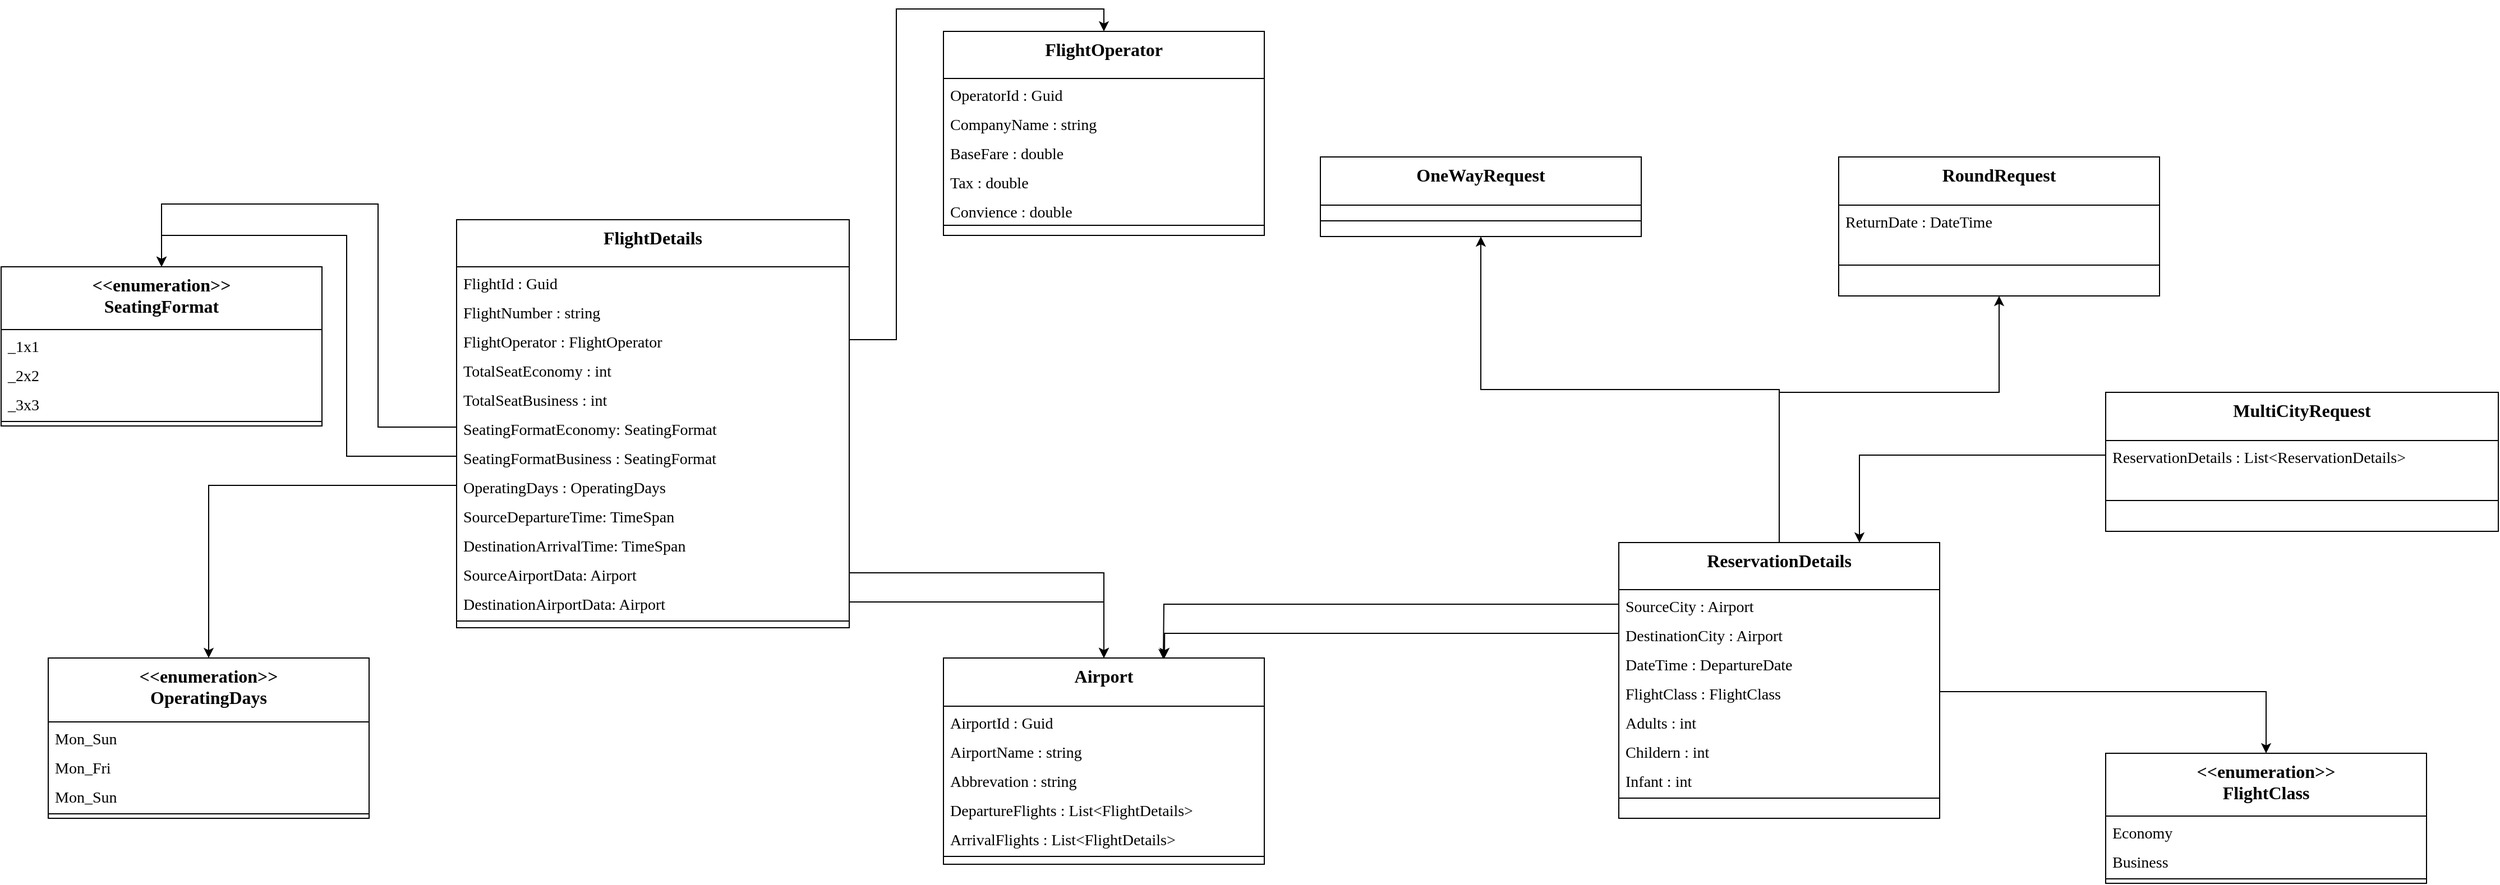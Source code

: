<mxfile version="15.8.9" type="device"><diagram id="C5RBs43oDa-KdzZeNtuy" name="Page-1"><mxGraphModel dx="2831" dy="804" grid="1" gridSize="14" guides="1" tooltips="1" connect="1" arrows="1" fold="1" page="1" pageScale="1" pageWidth="1169" pageHeight="827" math="0" shadow="0"><root><mxCell id="WIyWlLk6GJQsqaUBKTNV-0"/><mxCell id="WIyWlLk6GJQsqaUBKTNV-1" parent="WIyWlLk6GJQsqaUBKTNV-0"/><mxCell id="zkfFHV4jXpPFQw0GAbJ--13" value="Airport" style="swimlane;fontStyle=1;align=center;verticalAlign=top;childLayout=stackLayout;horizontal=1;startSize=43;horizontalStack=0;resizeParent=1;resizeLast=0;collapsible=1;marginBottom=0;rounded=0;shadow=0;strokeWidth=1;fontSize=16;fontFamily=Verdana;" parent="WIyWlLk6GJQsqaUBKTNV-1" vertex="1"><mxGeometry x="-308" y="601" width="286" height="184" as="geometry"><mxRectangle x="340" y="380" width="170" height="26" as="alternateBounds"/></mxGeometry></mxCell><mxCell id="zkfFHV4jXpPFQw0GAbJ--14" value="AirportId : Guid" style="text;align=left;verticalAlign=top;spacingLeft=4;spacingRight=4;overflow=hidden;rotatable=0;points=[[0,0.5],[1,0.5]];portConstraint=eastwest;fontFamily=Verdana;fontSize=14;" parent="zkfFHV4jXpPFQw0GAbJ--13" vertex="1"><mxGeometry y="43" width="286" height="26" as="geometry"/></mxCell><mxCell id="BqpuxKMjxT7AnGcSJxps-3" value="AirportName : string" style="text;align=left;verticalAlign=top;spacingLeft=4;spacingRight=4;overflow=hidden;rotatable=0;points=[[0,0.5],[1,0.5]];portConstraint=eastwest;fontFamily=Verdana;fontSize=14;" vertex="1" parent="zkfFHV4jXpPFQw0GAbJ--13"><mxGeometry y="69" width="286" height="26" as="geometry"/></mxCell><mxCell id="BqpuxKMjxT7AnGcSJxps-4" value="Abbrevation : string" style="text;align=left;verticalAlign=top;spacingLeft=4;spacingRight=4;overflow=hidden;rotatable=0;points=[[0,0.5],[1,0.5]];portConstraint=eastwest;fontFamily=Verdana;fontSize=14;" vertex="1" parent="zkfFHV4jXpPFQw0GAbJ--13"><mxGeometry y="95" width="286" height="26" as="geometry"/></mxCell><mxCell id="BqpuxKMjxT7AnGcSJxps-2" value="DepartureFlights : List&lt;FlightDetails&gt;" style="text;align=left;verticalAlign=top;spacingLeft=4;spacingRight=4;overflow=hidden;rotatable=0;points=[[0,0.5],[1,0.5]];portConstraint=eastwest;fontFamily=Verdana;fontSize=14;" vertex="1" parent="zkfFHV4jXpPFQw0GAbJ--13"><mxGeometry y="121" width="286" height="26" as="geometry"/></mxCell><mxCell id="BqpuxKMjxT7AnGcSJxps-5" value="ArrivalFlights : List&lt;FlightDetails&gt;" style="text;align=left;verticalAlign=top;spacingLeft=4;spacingRight=4;overflow=hidden;rotatable=0;points=[[0,0.5],[1,0.5]];portConstraint=eastwest;fontFamily=Verdana;fontSize=14;" vertex="1" parent="zkfFHV4jXpPFQw0GAbJ--13"><mxGeometry y="147" width="286" height="26" as="geometry"/></mxCell><mxCell id="zkfFHV4jXpPFQw0GAbJ--15" value="" style="line;html=1;strokeWidth=1;align=left;verticalAlign=middle;spacingTop=-1;spacingLeft=3;spacingRight=3;rotatable=0;labelPosition=right;points=[];portConstraint=eastwest;fontFamily=Verdana;" parent="zkfFHV4jXpPFQw0GAbJ--13" vertex="1"><mxGeometry y="173" width="286" height="8" as="geometry"/></mxCell><mxCell id="BqpuxKMjxT7AnGcSJxps-6" value="FlightDetails" style="swimlane;fontStyle=1;align=center;verticalAlign=top;childLayout=stackLayout;horizontal=1;startSize=42;horizontalStack=0;resizeParent=1;resizeLast=0;collapsible=1;marginBottom=0;rounded=0;shadow=0;strokeWidth=1;fontSize=16;fontFamily=Verdana;" vertex="1" parent="WIyWlLk6GJQsqaUBKTNV-1"><mxGeometry x="-742" y="210" width="350" height="364" as="geometry"><mxRectangle x="340" y="380" width="170" height="26" as="alternateBounds"/></mxGeometry></mxCell><mxCell id="BqpuxKMjxT7AnGcSJxps-7" value="FlightId : Guid" style="text;align=left;verticalAlign=top;spacingLeft=4;spacingRight=4;overflow=hidden;rotatable=0;points=[[0,0.5],[1,0.5]];portConstraint=eastwest;fontFamily=Verdana;fontSize=14;" vertex="1" parent="BqpuxKMjxT7AnGcSJxps-6"><mxGeometry y="42" width="350" height="26" as="geometry"/></mxCell><mxCell id="BqpuxKMjxT7AnGcSJxps-8" value="FlightNumber : string" style="text;align=left;verticalAlign=top;spacingLeft=4;spacingRight=4;overflow=hidden;rotatable=0;points=[[0,0.5],[1,0.5]];portConstraint=eastwest;fontFamily=Verdana;fontSize=14;" vertex="1" parent="BqpuxKMjxT7AnGcSJxps-6"><mxGeometry y="68" width="350" height="26" as="geometry"/></mxCell><mxCell id="BqpuxKMjxT7AnGcSJxps-33" value="FlightOperator : FlightOperator" style="text;align=left;verticalAlign=top;spacingLeft=4;spacingRight=4;overflow=hidden;rotatable=0;points=[[0,0.5],[1,0.5]];portConstraint=eastwest;fontFamily=Verdana;fontSize=14;" vertex="1" parent="BqpuxKMjxT7AnGcSJxps-6"><mxGeometry y="94" width="350" height="26" as="geometry"/></mxCell><mxCell id="BqpuxKMjxT7AnGcSJxps-9" value="TotalSeatEconomy : int" style="text;align=left;verticalAlign=top;spacingLeft=4;spacingRight=4;overflow=hidden;rotatable=0;points=[[0,0.5],[1,0.5]];portConstraint=eastwest;fontFamily=Verdana;fontSize=14;" vertex="1" parent="BqpuxKMjxT7AnGcSJxps-6"><mxGeometry y="120" width="350" height="26" as="geometry"/></mxCell><mxCell id="BqpuxKMjxT7AnGcSJxps-14" value="TotalSeatBusiness : int" style="text;align=left;verticalAlign=top;spacingLeft=4;spacingRight=4;overflow=hidden;rotatable=0;points=[[0,0.5],[1,0.5]];portConstraint=eastwest;fontFamily=Verdana;fontSize=14;" vertex="1" parent="BqpuxKMjxT7AnGcSJxps-6"><mxGeometry y="146" width="350" height="26" as="geometry"/></mxCell><mxCell id="BqpuxKMjxT7AnGcSJxps-11" value="SeatingFormatEconomy: SeatingFormat" style="text;align=left;verticalAlign=top;spacingLeft=4;spacingRight=4;overflow=hidden;rotatable=0;points=[[0,0.5],[1,0.5]];portConstraint=eastwest;fontFamily=Verdana;fontSize=14;" vertex="1" parent="BqpuxKMjxT7AnGcSJxps-6"><mxGeometry y="172" width="350" height="26" as="geometry"/></mxCell><mxCell id="BqpuxKMjxT7AnGcSJxps-15" value="SeatingFormatBusiness : SeatingFormat" style="text;align=left;verticalAlign=top;spacingLeft=4;spacingRight=4;overflow=hidden;rotatable=0;points=[[0,0.5],[1,0.5]];portConstraint=eastwest;fontFamily=Verdana;fontSize=14;" vertex="1" parent="BqpuxKMjxT7AnGcSJxps-6"><mxGeometry y="198" width="350" height="26" as="geometry"/></mxCell><mxCell id="BqpuxKMjxT7AnGcSJxps-13" value="OperatingDays : OperatingDays" style="text;align=left;verticalAlign=top;spacingLeft=4;spacingRight=4;overflow=hidden;rotatable=0;points=[[0,0.5],[1,0.5]];portConstraint=eastwest;fontFamily=Verdana;fontSize=14;" vertex="1" parent="BqpuxKMjxT7AnGcSJxps-6"><mxGeometry y="224" width="350" height="26" as="geometry"/></mxCell><mxCell id="BqpuxKMjxT7AnGcSJxps-16" value="SourceDepartureTime: TimeSpan" style="text;align=left;verticalAlign=top;spacingLeft=4;spacingRight=4;overflow=hidden;rotatable=0;points=[[0,0.5],[1,0.5]];portConstraint=eastwest;fontFamily=Verdana;fontSize=14;" vertex="1" parent="BqpuxKMjxT7AnGcSJxps-6"><mxGeometry y="250" width="350" height="26" as="geometry"/></mxCell><mxCell id="BqpuxKMjxT7AnGcSJxps-17" value="DestinationArrivalTime: TimeSpan" style="text;align=left;verticalAlign=top;spacingLeft=4;spacingRight=4;overflow=hidden;rotatable=0;points=[[0,0.5],[1,0.5]];portConstraint=eastwest;fontFamily=Verdana;fontSize=14;" vertex="1" parent="BqpuxKMjxT7AnGcSJxps-6"><mxGeometry y="276" width="350" height="26" as="geometry"/></mxCell><mxCell id="BqpuxKMjxT7AnGcSJxps-18" value="SourceAirportData: Airport" style="text;align=left;verticalAlign=top;spacingLeft=4;spacingRight=4;overflow=hidden;rotatable=0;points=[[0,0.5],[1,0.5]];portConstraint=eastwest;fontFamily=Verdana;fontSize=14;" vertex="1" parent="BqpuxKMjxT7AnGcSJxps-6"><mxGeometry y="302" width="350" height="26" as="geometry"/></mxCell><mxCell id="BqpuxKMjxT7AnGcSJxps-19" value="DestinationAirportData: Airport" style="text;align=left;verticalAlign=top;spacingLeft=4;spacingRight=4;overflow=hidden;rotatable=0;points=[[0,0.5],[1,0.5]];portConstraint=eastwest;fontFamily=Verdana;fontSize=14;" vertex="1" parent="BqpuxKMjxT7AnGcSJxps-6"><mxGeometry y="328" width="350" height="26" as="geometry"/></mxCell><mxCell id="BqpuxKMjxT7AnGcSJxps-12" value="" style="line;html=1;strokeWidth=1;align=left;verticalAlign=middle;spacingTop=-1;spacingLeft=3;spacingRight=3;rotatable=0;labelPosition=right;points=[];portConstraint=eastwest;fontFamily=Verdana;" vertex="1" parent="BqpuxKMjxT7AnGcSJxps-6"><mxGeometry y="354" width="350" height="8" as="geometry"/></mxCell><mxCell id="BqpuxKMjxT7AnGcSJxps-20" value="FlightOperator" style="swimlane;fontStyle=1;align=center;verticalAlign=top;childLayout=stackLayout;horizontal=1;startSize=42;horizontalStack=0;resizeParent=1;resizeLast=0;collapsible=1;marginBottom=0;rounded=0;shadow=0;strokeWidth=1;fontSize=16;fontFamily=Verdana;" vertex="1" parent="WIyWlLk6GJQsqaUBKTNV-1"><mxGeometry x="-308" y="42" width="286" height="182" as="geometry"><mxRectangle x="340" y="380" width="170" height="26" as="alternateBounds"/></mxGeometry></mxCell><mxCell id="BqpuxKMjxT7AnGcSJxps-21" value="OperatorId : Guid" style="text;align=left;verticalAlign=top;spacingLeft=4;spacingRight=4;overflow=hidden;rotatable=0;points=[[0,0.5],[1,0.5]];portConstraint=eastwest;fontFamily=Verdana;fontSize=14;" vertex="1" parent="BqpuxKMjxT7AnGcSJxps-20"><mxGeometry y="42" width="286" height="26" as="geometry"/></mxCell><mxCell id="BqpuxKMjxT7AnGcSJxps-22" value="CompanyName : string" style="text;align=left;verticalAlign=top;spacingLeft=4;spacingRight=4;overflow=hidden;rotatable=0;points=[[0,0.5],[1,0.5]];portConstraint=eastwest;fontFamily=Verdana;fontSize=14;" vertex="1" parent="BqpuxKMjxT7AnGcSJxps-20"><mxGeometry y="68" width="286" height="26" as="geometry"/></mxCell><mxCell id="BqpuxKMjxT7AnGcSJxps-23" value="BaseFare : double" style="text;align=left;verticalAlign=top;spacingLeft=4;spacingRight=4;overflow=hidden;rotatable=0;points=[[0,0.5],[1,0.5]];portConstraint=eastwest;fontFamily=Verdana;fontSize=14;" vertex="1" parent="BqpuxKMjxT7AnGcSJxps-20"><mxGeometry y="94" width="286" height="26" as="geometry"/></mxCell><mxCell id="BqpuxKMjxT7AnGcSJxps-30" value="Tax : double" style="text;align=left;verticalAlign=top;spacingLeft=4;spacingRight=4;overflow=hidden;rotatable=0;points=[[0,0.5],[1,0.5]];portConstraint=eastwest;fontFamily=Verdana;fontSize=14;" vertex="1" parent="BqpuxKMjxT7AnGcSJxps-20"><mxGeometry y="120" width="286" height="26" as="geometry"/></mxCell><mxCell id="BqpuxKMjxT7AnGcSJxps-31" value="Convience : double" style="text;align=left;verticalAlign=top;spacingLeft=4;spacingRight=4;overflow=hidden;rotatable=0;points=[[0,0.5],[1,0.5]];portConstraint=eastwest;fontFamily=Verdana;fontSize=14;" vertex="1" parent="BqpuxKMjxT7AnGcSJxps-20"><mxGeometry y="146" width="286" height="26" as="geometry"/></mxCell><mxCell id="BqpuxKMjxT7AnGcSJxps-26" value="" style="line;html=1;strokeWidth=1;align=left;verticalAlign=middle;spacingTop=-1;spacingLeft=3;spacingRight=3;rotatable=0;labelPosition=right;points=[];portConstraint=eastwest;fontFamily=Verdana;" vertex="1" parent="BqpuxKMjxT7AnGcSJxps-20"><mxGeometry y="172" width="286" height="2" as="geometry"/></mxCell><mxCell id="BqpuxKMjxT7AnGcSJxps-34" value="" style="edgeStyle=orthogonalEdgeStyle;rounded=0;orthogonalLoop=1;jettySize=auto;html=1;fontFamily=Verdana;fontSize=14;entryX=0.5;entryY=0;entryDx=0;entryDy=0;" edge="1" parent="WIyWlLk6GJQsqaUBKTNV-1" source="BqpuxKMjxT7AnGcSJxps-33" target="BqpuxKMjxT7AnGcSJxps-20"><mxGeometry relative="1" as="geometry"/></mxCell><mxCell id="BqpuxKMjxT7AnGcSJxps-42" value="&lt;&lt;enumeration&gt;&gt;&#10;OperatingDays" style="swimlane;fontStyle=1;align=center;verticalAlign=top;childLayout=stackLayout;horizontal=1;startSize=57;horizontalStack=0;resizeParent=1;resizeLast=0;collapsible=1;marginBottom=0;rounded=0;shadow=0;strokeWidth=1;fontSize=16;fontFamily=Verdana;" vertex="1" parent="WIyWlLk6GJQsqaUBKTNV-1"><mxGeometry x="-1106" y="601" width="286" height="143" as="geometry"><mxRectangle x="340" y="380" width="170" height="26" as="alternateBounds"/></mxGeometry></mxCell><mxCell id="BqpuxKMjxT7AnGcSJxps-43" value="Mon_Sun" style="text;align=left;verticalAlign=top;spacingLeft=4;spacingRight=4;overflow=hidden;rotatable=0;points=[[0,0.5],[1,0.5]];portConstraint=eastwest;fontFamily=Verdana;fontSize=14;" vertex="1" parent="BqpuxKMjxT7AnGcSJxps-42"><mxGeometry y="57" width="286" height="26" as="geometry"/></mxCell><mxCell id="BqpuxKMjxT7AnGcSJxps-49" value="Mon_Fri" style="text;align=left;verticalAlign=top;spacingLeft=4;spacingRight=4;overflow=hidden;rotatable=0;points=[[0,0.5],[1,0.5]];portConstraint=eastwest;fontFamily=Verdana;fontSize=14;" vertex="1" parent="BqpuxKMjxT7AnGcSJxps-42"><mxGeometry y="83" width="286" height="26" as="geometry"/></mxCell><mxCell id="BqpuxKMjxT7AnGcSJxps-50" value="Mon_Sun" style="text;align=left;verticalAlign=top;spacingLeft=4;spacingRight=4;overflow=hidden;rotatable=0;points=[[0,0.5],[1,0.5]];portConstraint=eastwest;fontFamily=Verdana;fontSize=14;" vertex="1" parent="BqpuxKMjxT7AnGcSJxps-42"><mxGeometry y="109" width="286" height="26" as="geometry"/></mxCell><mxCell id="BqpuxKMjxT7AnGcSJxps-48" value="" style="line;html=1;strokeWidth=1;align=left;verticalAlign=middle;spacingTop=-1;spacingLeft=3;spacingRight=3;rotatable=0;labelPosition=right;points=[];portConstraint=eastwest;fontFamily=Verdana;" vertex="1" parent="BqpuxKMjxT7AnGcSJxps-42"><mxGeometry y="135" width="286" height="8" as="geometry"/></mxCell><mxCell id="BqpuxKMjxT7AnGcSJxps-51" value="&lt;&lt;enumeration&gt;&gt;&#10;SeatingFormat" style="swimlane;fontStyle=1;align=center;verticalAlign=top;childLayout=stackLayout;horizontal=1;startSize=56;horizontalStack=0;resizeParent=1;resizeLast=0;collapsible=1;marginBottom=0;rounded=0;shadow=0;strokeWidth=1;fontSize=16;fontFamily=Verdana;" vertex="1" parent="WIyWlLk6GJQsqaUBKTNV-1"><mxGeometry x="-1148" y="252" width="286" height="142" as="geometry"><mxRectangle x="340" y="380" width="170" height="26" as="alternateBounds"/></mxGeometry></mxCell><mxCell id="BqpuxKMjxT7AnGcSJxps-52" value="_1x1" style="text;align=left;verticalAlign=top;spacingLeft=4;spacingRight=4;overflow=hidden;rotatable=0;points=[[0,0.5],[1,0.5]];portConstraint=eastwest;fontFamily=Verdana;fontSize=14;" vertex="1" parent="BqpuxKMjxT7AnGcSJxps-51"><mxGeometry y="56" width="286" height="26" as="geometry"/></mxCell><mxCell id="BqpuxKMjxT7AnGcSJxps-53" value="_2x2" style="text;align=left;verticalAlign=top;spacingLeft=4;spacingRight=4;overflow=hidden;rotatable=0;points=[[0,0.5],[1,0.5]];portConstraint=eastwest;fontFamily=Verdana;fontSize=14;" vertex="1" parent="BqpuxKMjxT7AnGcSJxps-51"><mxGeometry y="82" width="286" height="26" as="geometry"/></mxCell><mxCell id="BqpuxKMjxT7AnGcSJxps-54" value="_3x3" style="text;align=left;verticalAlign=top;spacingLeft=4;spacingRight=4;overflow=hidden;rotatable=0;points=[[0,0.5],[1,0.5]];portConstraint=eastwest;fontFamily=Verdana;fontSize=14;" vertex="1" parent="BqpuxKMjxT7AnGcSJxps-51"><mxGeometry y="108" width="286" height="26" as="geometry"/></mxCell><mxCell id="BqpuxKMjxT7AnGcSJxps-55" value="" style="line;html=1;strokeWidth=1;align=left;verticalAlign=middle;spacingTop=-1;spacingLeft=3;spacingRight=3;rotatable=0;labelPosition=right;points=[];portConstraint=eastwest;fontFamily=Verdana;" vertex="1" parent="BqpuxKMjxT7AnGcSJxps-51"><mxGeometry y="134" width="286" height="8" as="geometry"/></mxCell><mxCell id="BqpuxKMjxT7AnGcSJxps-61" style="edgeStyle=orthogonalEdgeStyle;rounded=0;orthogonalLoop=1;jettySize=auto;html=1;exitX=0;exitY=0.5;exitDx=0;exitDy=0;fontFamily=Verdana;fontSize=14;entryX=0.5;entryY=0;entryDx=0;entryDy=0;" edge="1" parent="WIyWlLk6GJQsqaUBKTNV-1" source="BqpuxKMjxT7AnGcSJxps-15" target="BqpuxKMjxT7AnGcSJxps-51"><mxGeometry relative="1" as="geometry"><Array as="points"><mxPoint x="-840" y="421"/><mxPoint x="-840" y="224"/><mxPoint x="-1005" y="224"/></Array></mxGeometry></mxCell><mxCell id="BqpuxKMjxT7AnGcSJxps-115" style="edgeStyle=orthogonalEdgeStyle;rounded=0;orthogonalLoop=1;jettySize=auto;html=1;exitX=0.5;exitY=0;exitDx=0;exitDy=0;entryX=0.5;entryY=1;entryDx=0;entryDy=0;fontFamily=Verdana;fontSize=14;" edge="1" parent="WIyWlLk6GJQsqaUBKTNV-1" source="BqpuxKMjxT7AnGcSJxps-64" target="BqpuxKMjxT7AnGcSJxps-87"><mxGeometry relative="1" as="geometry"/></mxCell><mxCell id="BqpuxKMjxT7AnGcSJxps-116" style="edgeStyle=orthogonalEdgeStyle;rounded=0;orthogonalLoop=1;jettySize=auto;html=1;entryX=0.5;entryY=1;entryDx=0;entryDy=0;fontFamily=Verdana;fontSize=14;" edge="1" parent="WIyWlLk6GJQsqaUBKTNV-1" source="BqpuxKMjxT7AnGcSJxps-64" target="BqpuxKMjxT7AnGcSJxps-109"><mxGeometry relative="1" as="geometry"><Array as="points"><mxPoint x="437" y="364"/><mxPoint x="633" y="364"/></Array></mxGeometry></mxCell><mxCell id="BqpuxKMjxT7AnGcSJxps-64" value="ReservationDetails" style="swimlane;fontStyle=1;align=center;verticalAlign=top;childLayout=stackLayout;horizontal=1;startSize=42;horizontalStack=0;resizeParent=1;resizeLast=0;collapsible=1;marginBottom=0;rounded=0;shadow=0;strokeWidth=1;fontSize=16;fontFamily=Verdana;" vertex="1" parent="WIyWlLk6GJQsqaUBKTNV-1"><mxGeometry x="294" y="498" width="286" height="246" as="geometry"><mxRectangle x="340" y="380" width="170" height="26" as="alternateBounds"/></mxGeometry></mxCell><mxCell id="BqpuxKMjxT7AnGcSJxps-65" value="SourceCity : Airport" style="text;align=left;verticalAlign=top;spacingLeft=4;spacingRight=4;overflow=hidden;rotatable=0;points=[[0,0.5],[1,0.5]];portConstraint=eastwest;fontFamily=Verdana;fontSize=14;" vertex="1" parent="BqpuxKMjxT7AnGcSJxps-64"><mxGeometry y="42" width="286" height="26" as="geometry"/></mxCell><mxCell id="BqpuxKMjxT7AnGcSJxps-76" value="DestinationCity : Airport" style="text;align=left;verticalAlign=top;spacingLeft=4;spacingRight=4;overflow=hidden;rotatable=0;points=[[0,0.5],[1,0.5]];portConstraint=eastwest;fontFamily=Verdana;fontSize=14;" vertex="1" parent="BqpuxKMjxT7AnGcSJxps-64"><mxGeometry y="68" width="286" height="26" as="geometry"/></mxCell><mxCell id="BqpuxKMjxT7AnGcSJxps-77" value="DateTime : DepartureDate" style="text;align=left;verticalAlign=top;spacingLeft=4;spacingRight=4;overflow=hidden;rotatable=0;points=[[0,0.5],[1,0.5]];portConstraint=eastwest;fontFamily=Verdana;fontSize=14;" vertex="1" parent="BqpuxKMjxT7AnGcSJxps-64"><mxGeometry y="94" width="286" height="26" as="geometry"/></mxCell><mxCell id="BqpuxKMjxT7AnGcSJxps-78" value="FlightClass : FlightClass" style="text;align=left;verticalAlign=top;spacingLeft=4;spacingRight=4;overflow=hidden;rotatable=0;points=[[0,0.5],[1,0.5]];portConstraint=eastwest;fontFamily=Verdana;fontSize=14;" vertex="1" parent="BqpuxKMjxT7AnGcSJxps-64"><mxGeometry y="120" width="286" height="26" as="geometry"/></mxCell><mxCell id="BqpuxKMjxT7AnGcSJxps-79" value="Adults : int" style="text;align=left;verticalAlign=top;spacingLeft=4;spacingRight=4;overflow=hidden;rotatable=0;points=[[0,0.5],[1,0.5]];portConstraint=eastwest;fontFamily=Verdana;fontSize=14;" vertex="1" parent="BqpuxKMjxT7AnGcSJxps-64"><mxGeometry y="146" width="286" height="26" as="geometry"/></mxCell><mxCell id="BqpuxKMjxT7AnGcSJxps-80" value="Childern : int" style="text;align=left;verticalAlign=top;spacingLeft=4;spacingRight=4;overflow=hidden;rotatable=0;points=[[0,0.5],[1,0.5]];portConstraint=eastwest;fontFamily=Verdana;fontSize=14;" vertex="1" parent="BqpuxKMjxT7AnGcSJxps-64"><mxGeometry y="172" width="286" height="26" as="geometry"/></mxCell><mxCell id="BqpuxKMjxT7AnGcSJxps-81" value="Infant : int" style="text;align=left;verticalAlign=top;spacingLeft=4;spacingRight=4;overflow=hidden;rotatable=0;points=[[0,0.5],[1,0.5]];portConstraint=eastwest;fontFamily=Verdana;fontSize=14;" vertex="1" parent="BqpuxKMjxT7AnGcSJxps-64"><mxGeometry y="198" width="286" height="26" as="geometry"/></mxCell><mxCell id="BqpuxKMjxT7AnGcSJxps-70" value="" style="line;html=1;strokeWidth=1;align=left;verticalAlign=middle;spacingTop=-1;spacingLeft=3;spacingRight=3;rotatable=0;labelPosition=right;points=[];portConstraint=eastwest;fontFamily=Verdana;" vertex="1" parent="BqpuxKMjxT7AnGcSJxps-64"><mxGeometry y="224" width="286" height="8" as="geometry"/></mxCell><mxCell id="BqpuxKMjxT7AnGcSJxps-73" style="edgeStyle=orthogonalEdgeStyle;rounded=0;orthogonalLoop=1;jettySize=auto;html=1;exitX=0;exitY=0.5;exitDx=0;exitDy=0;entryX=0.5;entryY=0;entryDx=0;entryDy=0;fontFamily=Verdana;fontSize=14;" edge="1" parent="WIyWlLk6GJQsqaUBKTNV-1" source="BqpuxKMjxT7AnGcSJxps-13" target="BqpuxKMjxT7AnGcSJxps-42"><mxGeometry relative="1" as="geometry"/></mxCell><mxCell id="BqpuxKMjxT7AnGcSJxps-74" style="edgeStyle=orthogonalEdgeStyle;rounded=0;orthogonalLoop=1;jettySize=auto;html=1;entryX=0.5;entryY=0;entryDx=0;entryDy=0;fontFamily=Verdana;fontSize=14;" edge="1" parent="WIyWlLk6GJQsqaUBKTNV-1" source="BqpuxKMjxT7AnGcSJxps-18" target="zkfFHV4jXpPFQw0GAbJ--13"><mxGeometry relative="1" as="geometry"><Array as="points"><mxPoint x="-165" y="525"/></Array></mxGeometry></mxCell><mxCell id="BqpuxKMjxT7AnGcSJxps-75" style="edgeStyle=orthogonalEdgeStyle;rounded=0;orthogonalLoop=1;jettySize=auto;html=1;entryX=0.5;entryY=0;entryDx=0;entryDy=0;fontFamily=Verdana;fontSize=14;" edge="1" parent="WIyWlLk6GJQsqaUBKTNV-1" source="BqpuxKMjxT7AnGcSJxps-19" target="zkfFHV4jXpPFQw0GAbJ--13"><mxGeometry relative="1" as="geometry"/></mxCell><mxCell id="BqpuxKMjxT7AnGcSJxps-82" value="&lt;&lt;enumeration&gt;&gt;&#10;FlightClass" style="swimlane;fontStyle=1;align=center;verticalAlign=top;childLayout=stackLayout;horizontal=1;startSize=56;horizontalStack=0;resizeParent=1;resizeLast=0;collapsible=1;marginBottom=0;rounded=0;shadow=0;strokeWidth=1;fontSize=16;fontFamily=Verdana;" vertex="1" parent="WIyWlLk6GJQsqaUBKTNV-1"><mxGeometry x="728" y="686" width="286" height="116" as="geometry"><mxRectangle x="340" y="380" width="170" height="26" as="alternateBounds"/></mxGeometry></mxCell><mxCell id="BqpuxKMjxT7AnGcSJxps-83" value="Economy" style="text;align=left;verticalAlign=top;spacingLeft=4;spacingRight=4;overflow=hidden;rotatable=0;points=[[0,0.5],[1,0.5]];portConstraint=eastwest;fontFamily=Verdana;fontSize=14;" vertex="1" parent="BqpuxKMjxT7AnGcSJxps-82"><mxGeometry y="56" width="286" height="26" as="geometry"/></mxCell><mxCell id="BqpuxKMjxT7AnGcSJxps-84" value="Business" style="text;align=left;verticalAlign=top;spacingLeft=4;spacingRight=4;overflow=hidden;rotatable=0;points=[[0,0.5],[1,0.5]];portConstraint=eastwest;fontFamily=Verdana;fontSize=14;" vertex="1" parent="BqpuxKMjxT7AnGcSJxps-82"><mxGeometry y="82" width="286" height="26" as="geometry"/></mxCell><mxCell id="BqpuxKMjxT7AnGcSJxps-86" value="" style="line;html=1;strokeWidth=1;align=left;verticalAlign=middle;spacingTop=-1;spacingLeft=3;spacingRight=3;rotatable=0;labelPosition=right;points=[];portConstraint=eastwest;fontFamily=Verdana;" vertex="1" parent="BqpuxKMjxT7AnGcSJxps-82"><mxGeometry y="108" width="286" height="8" as="geometry"/></mxCell><mxCell id="BqpuxKMjxT7AnGcSJxps-87" value="OneWayRequest" style="swimlane;fontStyle=1;align=center;verticalAlign=top;childLayout=stackLayout;horizontal=1;startSize=43;horizontalStack=0;resizeParent=1;resizeLast=0;collapsible=1;marginBottom=0;rounded=0;shadow=0;strokeWidth=1;fontSize=16;fontFamily=Verdana;" vertex="1" parent="WIyWlLk6GJQsqaUBKTNV-1"><mxGeometry x="28" y="154" width="286" height="71" as="geometry"><mxRectangle x="98" y="615" width="170" height="26" as="alternateBounds"/></mxGeometry></mxCell><mxCell id="BqpuxKMjxT7AnGcSJxps-93" value="" style="line;html=1;strokeWidth=1;align=left;verticalAlign=middle;spacingTop=-1;spacingLeft=3;spacingRight=3;rotatable=0;labelPosition=right;points=[];portConstraint=eastwest;fontFamily=Verdana;" vertex="1" parent="BqpuxKMjxT7AnGcSJxps-87"><mxGeometry y="43" width="286" height="28" as="geometry"/></mxCell><mxCell id="BqpuxKMjxT7AnGcSJxps-109" value="RoundRequest" style="swimlane;fontStyle=1;align=center;verticalAlign=top;childLayout=stackLayout;horizontal=1;startSize=43;horizontalStack=0;resizeParent=1;resizeLast=0;collapsible=1;marginBottom=0;rounded=0;shadow=0;strokeWidth=1;fontSize=16;fontFamily=Verdana;" vertex="1" parent="WIyWlLk6GJQsqaUBKTNV-1"><mxGeometry x="490" y="154" width="286" height="124" as="geometry"><mxRectangle x="98" y="615" width="170" height="26" as="alternateBounds"/></mxGeometry></mxCell><mxCell id="BqpuxKMjxT7AnGcSJxps-114" value="ReturnDate : DateTime" style="text;align=left;verticalAlign=top;spacingLeft=4;spacingRight=4;overflow=hidden;rotatable=0;points=[[0,0.5],[1,0.5]];portConstraint=eastwest;fontFamily=Verdana;fontSize=14;" vertex="1" parent="BqpuxKMjxT7AnGcSJxps-109"><mxGeometry y="43" width="286" height="26" as="geometry"/></mxCell><mxCell id="BqpuxKMjxT7AnGcSJxps-110" value="" style="line;html=1;strokeWidth=1;align=left;verticalAlign=middle;spacingTop=-1;spacingLeft=3;spacingRight=3;rotatable=0;labelPosition=right;points=[];portConstraint=eastwest;fontFamily=Verdana;" vertex="1" parent="BqpuxKMjxT7AnGcSJxps-109"><mxGeometry y="69" width="286" height="55" as="geometry"/></mxCell><mxCell id="BqpuxKMjxT7AnGcSJxps-117" style="edgeStyle=orthogonalEdgeStyle;rounded=0;orthogonalLoop=1;jettySize=auto;html=1;exitX=1;exitY=0.5;exitDx=0;exitDy=0;fontFamily=Verdana;fontSize=14;" edge="1" parent="WIyWlLk6GJQsqaUBKTNV-1" source="BqpuxKMjxT7AnGcSJxps-78" target="BqpuxKMjxT7AnGcSJxps-82"><mxGeometry relative="1" as="geometry"/></mxCell><mxCell id="BqpuxKMjxT7AnGcSJxps-120" value="MultiCityRequest" style="swimlane;fontStyle=1;align=center;verticalAlign=top;childLayout=stackLayout;horizontal=1;startSize=43;horizontalStack=0;resizeParent=1;resizeLast=0;collapsible=1;marginBottom=0;rounded=0;shadow=0;strokeWidth=1;fontSize=16;fontFamily=Verdana;" vertex="1" parent="WIyWlLk6GJQsqaUBKTNV-1"><mxGeometry x="728" y="364" width="350" height="124" as="geometry"><mxRectangle x="98" y="615" width="170" height="26" as="alternateBounds"/></mxGeometry></mxCell><mxCell id="BqpuxKMjxT7AnGcSJxps-121" value="ReservationDetails : List&lt;ReservationDetails&gt;" style="text;align=left;verticalAlign=top;spacingLeft=4;spacingRight=4;overflow=hidden;rotatable=0;points=[[0,0.5],[1,0.5]];portConstraint=eastwest;fontFamily=Verdana;fontSize=14;" vertex="1" parent="BqpuxKMjxT7AnGcSJxps-120"><mxGeometry y="43" width="350" height="26" as="geometry"/></mxCell><mxCell id="BqpuxKMjxT7AnGcSJxps-122" value="" style="line;html=1;strokeWidth=1;align=left;verticalAlign=middle;spacingTop=-1;spacingLeft=3;spacingRight=3;rotatable=0;labelPosition=right;points=[];portConstraint=eastwest;fontFamily=Verdana;" vertex="1" parent="BqpuxKMjxT7AnGcSJxps-120"><mxGeometry y="69" width="350" height="55" as="geometry"/></mxCell><mxCell id="BqpuxKMjxT7AnGcSJxps-123" style="edgeStyle=orthogonalEdgeStyle;rounded=0;orthogonalLoop=1;jettySize=auto;html=1;exitX=0;exitY=0.5;exitDx=0;exitDy=0;entryX=0.75;entryY=0;entryDx=0;entryDy=0;fontFamily=Verdana;fontSize=14;" edge="1" parent="WIyWlLk6GJQsqaUBKTNV-1" source="BqpuxKMjxT7AnGcSJxps-121" target="BqpuxKMjxT7AnGcSJxps-64"><mxGeometry relative="1" as="geometry"/></mxCell><mxCell id="BqpuxKMjxT7AnGcSJxps-124" style="edgeStyle=orthogonalEdgeStyle;rounded=0;orthogonalLoop=1;jettySize=auto;html=1;exitX=0;exitY=0.5;exitDx=0;exitDy=0;entryX=0.689;entryY=0;entryDx=0;entryDy=0;entryPerimeter=0;fontFamily=Verdana;fontSize=14;" edge="1" parent="WIyWlLk6GJQsqaUBKTNV-1" source="BqpuxKMjxT7AnGcSJxps-76" target="zkfFHV4jXpPFQw0GAbJ--13"><mxGeometry relative="1" as="geometry"/></mxCell><mxCell id="BqpuxKMjxT7AnGcSJxps-125" style="edgeStyle=orthogonalEdgeStyle;rounded=0;orthogonalLoop=1;jettySize=auto;html=1;exitX=0;exitY=0.5;exitDx=0;exitDy=0;fontFamily=Verdana;fontSize=14;" edge="1" parent="WIyWlLk6GJQsqaUBKTNV-1" source="BqpuxKMjxT7AnGcSJxps-65"><mxGeometry relative="1" as="geometry"><mxPoint x="-112" y="602" as="targetPoint"/></mxGeometry></mxCell><mxCell id="BqpuxKMjxT7AnGcSJxps-126" style="edgeStyle=orthogonalEdgeStyle;rounded=0;orthogonalLoop=1;jettySize=auto;html=1;exitX=0;exitY=0.5;exitDx=0;exitDy=0;entryX=0.5;entryY=0;entryDx=0;entryDy=0;fontFamily=Verdana;fontSize=14;" edge="1" parent="WIyWlLk6GJQsqaUBKTNV-1" source="BqpuxKMjxT7AnGcSJxps-11" target="BqpuxKMjxT7AnGcSJxps-51"><mxGeometry relative="1" as="geometry"><Array as="points"><mxPoint x="-812" y="395"/><mxPoint x="-812" y="196"/><mxPoint x="-1005" y="196"/></Array></mxGeometry></mxCell></root></mxGraphModel></diagram></mxfile>